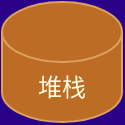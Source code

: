 <mxfile version="13.8.0" type="github">
  <diagram id="daAU5gtqgfODNC0yBeHR" name="Page-1">
    <mxGraphModel dx="946" dy="557" grid="1" gridSize="10" guides="1" tooltips="1" connect="1" arrows="1" fold="1" page="1" pageScale="1" pageWidth="827" pageHeight="1169" background="#290288" math="0" shadow="0">
      <root>
        <mxCell id="0" />
        <mxCell id="1" parent="0" />
        <mxCell id="iCsQUxYpItj9QJm7cWR6-1" value="堆栈" style="shape=cylinder3;whiteSpace=wrap;html=1;boundedLbl=1;backgroundOutline=1;size=15;rounded=0;sketch=0;strokeColor=#DDA15E;fillColor=#BC6C25;fontColor=#FEFAE0;" vertex="1" parent="1">
          <mxGeometry x="70" y="700" width="60" height="60" as="geometry" />
        </mxCell>
      </root>
    </mxGraphModel>
  </diagram>
</mxfile>
